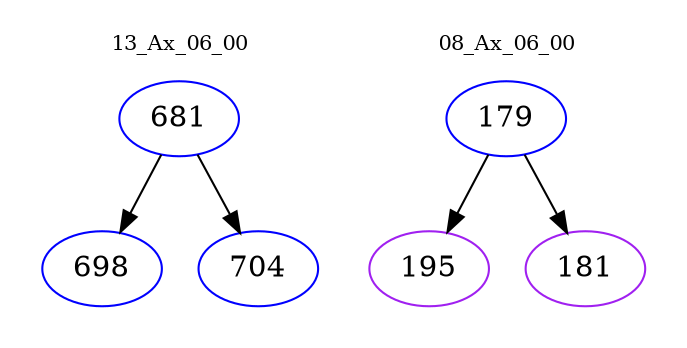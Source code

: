 digraph{
subgraph cluster_0 {
color = white
label = "13_Ax_06_00";
fontsize=10;
T0_681 [label="681", color="blue"]
T0_681 -> T0_698 [color="black"]
T0_698 [label="698", color="blue"]
T0_681 -> T0_704 [color="black"]
T0_704 [label="704", color="blue"]
}
subgraph cluster_1 {
color = white
label = "08_Ax_06_00";
fontsize=10;
T1_179 [label="179", color="blue"]
T1_179 -> T1_195 [color="black"]
T1_195 [label="195", color="purple"]
T1_179 -> T1_181 [color="black"]
T1_181 [label="181", color="purple"]
}
}
